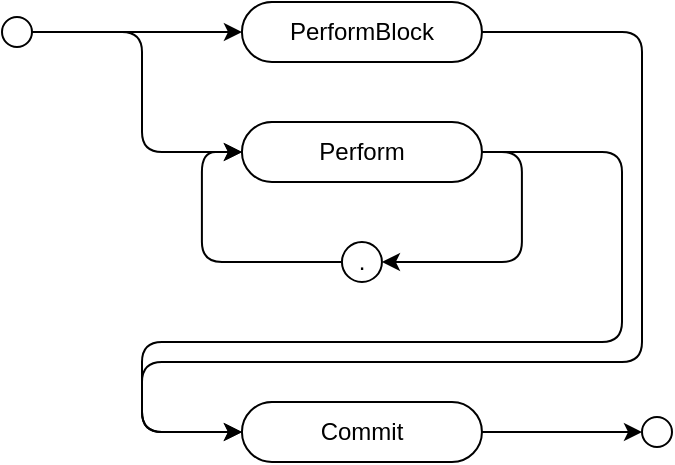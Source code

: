 <mxfile version="13.8.3" type="device"><diagram id="e0V2yViuIFmXmbXTQ0TA" name="Page-1"><mxGraphModel dx="813" dy="510" grid="1" gridSize="10" guides="1" tooltips="1" connect="1" arrows="1" fold="1" page="1" pageScale="1" pageWidth="827" pageHeight="1169" math="0" shadow="0"><root><mxCell id="0"/><mxCell id="1" parent="0"/><mxCell id="sdhnPHwVhuxs9W5geJwe-1" value="Perform" style="rounded=1;whiteSpace=wrap;html=1;absoluteArcSize=1;imageWidth=24;arcSize=30;" vertex="1" parent="1"><mxGeometry x="179.97" y="120" width="120" height="30" as="geometry"/></mxCell><mxCell id="sdhnPHwVhuxs9W5geJwe-2" value="" style="ellipse;whiteSpace=wrap;html=1;aspect=fixed;" vertex="1" parent="1"><mxGeometry x="60" y="67.5" width="15" height="15" as="geometry"/></mxCell><mxCell id="sdhnPHwVhuxs9W5geJwe-3" value="PerformBlock" style="rounded=1;whiteSpace=wrap;html=1;absoluteArcSize=1;imageWidth=24;arcSize=30;" vertex="1" parent="1"><mxGeometry x="179.97" y="60" width="120" height="30" as="geometry"/></mxCell><mxCell id="sdhnPHwVhuxs9W5geJwe-4" value="." style="ellipse;whiteSpace=wrap;html=1;aspect=fixed;" vertex="1" parent="1"><mxGeometry x="229.97" y="180" width="20" height="20" as="geometry"/></mxCell><mxCell id="sdhnPHwVhuxs9W5geJwe-5" value="" style="edgeStyle=segmentEdgeStyle;endArrow=classic;html=1;exitX=1;exitY=0.5;exitDx=0;exitDy=0;entryX=1;entryY=0.5;entryDx=0;entryDy=0;" edge="1" parent="1" source="sdhnPHwVhuxs9W5geJwe-1" target="sdhnPHwVhuxs9W5geJwe-4"><mxGeometry width="50" height="50" relative="1" as="geometry"><mxPoint x="219.97" y="200" as="sourcePoint"/><mxPoint x="269.97" y="150" as="targetPoint"/><Array as="points"><mxPoint x="319.97" y="135"/><mxPoint x="319.97" y="190"/></Array></mxGeometry></mxCell><mxCell id="sdhnPHwVhuxs9W5geJwe-6" value="" style="edgeStyle=segmentEdgeStyle;endArrow=classic;html=1;exitX=0;exitY=0.5;exitDx=0;exitDy=0;entryX=0;entryY=0.5;entryDx=0;entryDy=0;" edge="1" parent="1" source="sdhnPHwVhuxs9W5geJwe-4" target="sdhnPHwVhuxs9W5geJwe-1"><mxGeometry width="50" height="50" relative="1" as="geometry"><mxPoint x="219.97" y="200" as="sourcePoint"/><mxPoint x="269.97" y="150" as="targetPoint"/><Array as="points"><mxPoint x="159.97" y="190"/><mxPoint x="159.97" y="135"/></Array></mxGeometry></mxCell><mxCell id="sdhnPHwVhuxs9W5geJwe-8" value="Commit" style="rounded=1;whiteSpace=wrap;html=1;absoluteArcSize=1;imageWidth=24;arcSize=30;" vertex="1" parent="1"><mxGeometry x="179.97" y="260" width="120" height="30" as="geometry"/></mxCell><mxCell id="sdhnPHwVhuxs9W5geJwe-9" value="" style="endArrow=classic;html=1;exitX=1;exitY=0.5;exitDx=0;exitDy=0;entryX=0;entryY=0.5;entryDx=0;entryDy=0;" edge="1" parent="1" source="sdhnPHwVhuxs9W5geJwe-2" target="sdhnPHwVhuxs9W5geJwe-3"><mxGeometry width="50" height="50" relative="1" as="geometry"><mxPoint x="280" y="260" as="sourcePoint"/><mxPoint x="330" y="210" as="targetPoint"/></mxGeometry></mxCell><mxCell id="sdhnPHwVhuxs9W5geJwe-10" value="" style="edgeStyle=segmentEdgeStyle;endArrow=classic;html=1;exitX=1;exitY=0.5;exitDx=0;exitDy=0;entryX=0;entryY=0.5;entryDx=0;entryDy=0;" edge="1" parent="1" source="sdhnPHwVhuxs9W5geJwe-2" target="sdhnPHwVhuxs9W5geJwe-1"><mxGeometry width="50" height="50" relative="1" as="geometry"><mxPoint x="280" y="260" as="sourcePoint"/><mxPoint x="330" y="210" as="targetPoint"/><Array as="points"><mxPoint x="130" y="75"/><mxPoint x="130" y="135"/></Array></mxGeometry></mxCell><mxCell id="sdhnPHwVhuxs9W5geJwe-11" value="" style="ellipse;whiteSpace=wrap;html=1;aspect=fixed;" vertex="1" parent="1"><mxGeometry x="380" y="267.5" width="15" height="15" as="geometry"/></mxCell><mxCell id="sdhnPHwVhuxs9W5geJwe-12" value="" style="endArrow=classic;html=1;exitX=1;exitY=0.5;exitDx=0;exitDy=0;entryX=0;entryY=0.5;entryDx=0;entryDy=0;" edge="1" parent="1" source="sdhnPHwVhuxs9W5geJwe-8" target="sdhnPHwVhuxs9W5geJwe-11"><mxGeometry width="50" height="50" relative="1" as="geometry"><mxPoint x="280" y="260" as="sourcePoint"/><mxPoint x="330" y="210" as="targetPoint"/></mxGeometry></mxCell><mxCell id="sdhnPHwVhuxs9W5geJwe-13" value="" style="edgeStyle=segmentEdgeStyle;endArrow=classic;html=1;exitX=1;exitY=0.5;exitDx=0;exitDy=0;entryX=0;entryY=0.5;entryDx=0;entryDy=0;" edge="1" parent="1" source="sdhnPHwVhuxs9W5geJwe-3" target="sdhnPHwVhuxs9W5geJwe-8"><mxGeometry width="50" height="50" relative="1" as="geometry"><mxPoint x="280" y="260" as="sourcePoint"/><mxPoint x="330" y="210" as="targetPoint"/><Array as="points"><mxPoint x="380" y="75"/><mxPoint x="380" y="240"/><mxPoint x="130" y="240"/><mxPoint x="130" y="275"/></Array></mxGeometry></mxCell><mxCell id="sdhnPHwVhuxs9W5geJwe-14" value="" style="edgeStyle=segmentEdgeStyle;endArrow=classic;html=1;exitX=1;exitY=0.5;exitDx=0;exitDy=0;entryX=0;entryY=0.5;entryDx=0;entryDy=0;" edge="1" parent="1" source="sdhnPHwVhuxs9W5geJwe-1" target="sdhnPHwVhuxs9W5geJwe-8"><mxGeometry width="50" height="50" relative="1" as="geometry"><mxPoint x="280" y="260" as="sourcePoint"/><mxPoint x="330" y="210" as="targetPoint"/><Array as="points"><mxPoint x="370" y="135"/><mxPoint x="370" y="230"/><mxPoint x="130" y="230"/><mxPoint x="130" y="275"/></Array></mxGeometry></mxCell></root></mxGraphModel></diagram></mxfile>